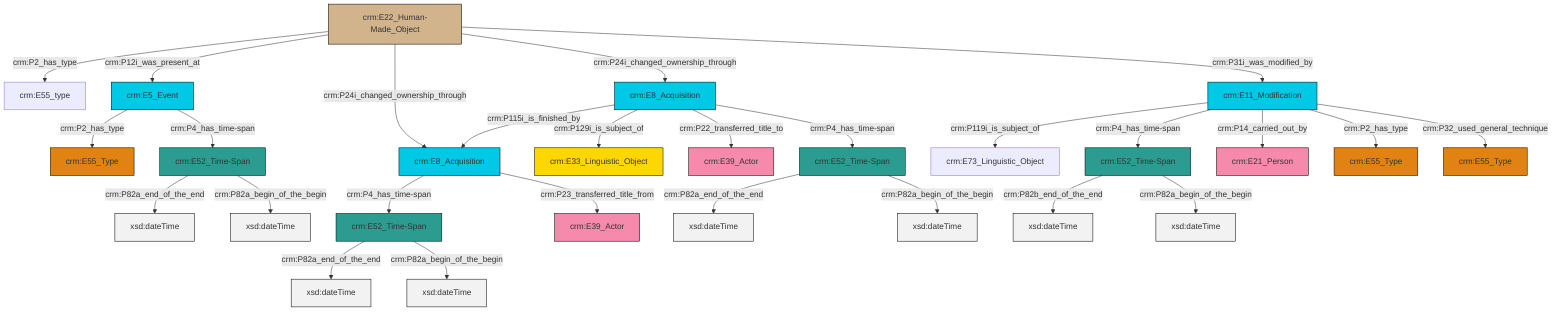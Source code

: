 graph TD
classDef Literal fill:#f2f2f2,stroke:#000000;
classDef CRM_Entity fill:#FFFFFF,stroke:#000000;
classDef Temporal_Entity fill:#00C9E6, stroke:#000000;
classDef Type fill:#E18312, stroke:#000000;
classDef Time-Span fill:#2C9C91, stroke:#000000;
classDef Appellation fill:#FFEB7F, stroke:#000000;
classDef Place fill:#008836, stroke:#000000;
classDef Persistent_Item fill:#B266B2, stroke:#000000;
classDef Conceptual_Object fill:#FFD700, stroke:#000000;
classDef Physical_Thing fill:#D2B48C, stroke:#000000;
classDef Actor fill:#f58aad, stroke:#000000;
classDef PC_Classes fill:#4ce600, stroke:#000000;
classDef Multi fill:#cccccc,stroke:#000000;

2["crm:E11_Modification"]:::Temporal_Entity -->|crm:P119i_is_subject_of| 3["crm:E73_Linguistic_Object"]:::Default
2["crm:E11_Modification"]:::Temporal_Entity -->|crm:P4_has_time-span| 4["crm:E52_Time-Span"]:::Time-Span
7["crm:E8_Acquisition"]:::Temporal_Entity -->|crm:P115i_is_finished_by| 8["crm:E8_Acquisition"]:::Temporal_Entity
11["crm:E52_Time-Span"]:::Time-Span -->|crm:P82a_end_of_the_end| 12[xsd:dateTime]:::Literal
2["crm:E11_Modification"]:::Temporal_Entity -->|crm:P14_carried_out_by| 15["crm:E21_Person"]:::Actor
2["crm:E11_Modification"]:::Temporal_Entity -->|crm:P2_has_type| 9["crm:E55_Type"]:::Type
13["crm:E52_Time-Span"]:::Time-Span -->|crm:P82a_end_of_the_end| 16[xsd:dateTime]:::Literal
7["crm:E8_Acquisition"]:::Temporal_Entity -->|crm:P129i_is_subject_of| 17["crm:E33_Linguistic_Object"]:::Conceptual_Object
20["crm:E52_Time-Span"]:::Time-Span -->|crm:P82a_end_of_the_end| 21[xsd:dateTime]:::Literal
7["crm:E8_Acquisition"]:::Temporal_Entity -->|crm:P22_transferred_title_to| 18["crm:E39_Actor"]:::Actor
4["crm:E52_Time-Span"]:::Time-Span -->|crm:P82b_end_of_the_end| 23[xsd:dateTime]:::Literal
13["crm:E52_Time-Span"]:::Time-Span -->|crm:P82a_begin_of_the_begin| 27[xsd:dateTime]:::Literal
0["crm:E5_Event"]:::Temporal_Entity -->|crm:P2_has_type| 29["crm:E55_Type"]:::Type
20["crm:E52_Time-Span"]:::Time-Span -->|crm:P82a_begin_of_the_begin| 32[xsd:dateTime]:::Literal
35["crm:E22_Human-Made_Object"]:::Physical_Thing -->|crm:P2_has_type| 36["crm:E55_type"]:::Default
35["crm:E22_Human-Made_Object"]:::Physical_Thing -->|crm:P12i_was_present_at| 0["crm:E5_Event"]:::Temporal_Entity
0["crm:E5_Event"]:::Temporal_Entity -->|crm:P4_has_time-span| 20["crm:E52_Time-Span"]:::Time-Span
7["crm:E8_Acquisition"]:::Temporal_Entity -->|crm:P4_has_time-span| 11["crm:E52_Time-Span"]:::Time-Span
35["crm:E22_Human-Made_Object"]:::Physical_Thing -->|crm:P24i_changed_ownership_through| 8["crm:E8_Acquisition"]:::Temporal_Entity
11["crm:E52_Time-Span"]:::Time-Span -->|crm:P82a_begin_of_the_begin| 40[xsd:dateTime]:::Literal
8["crm:E8_Acquisition"]:::Temporal_Entity -->|crm:P4_has_time-span| 13["crm:E52_Time-Span"]:::Time-Span
35["crm:E22_Human-Made_Object"]:::Physical_Thing -->|crm:P24i_changed_ownership_through| 7["crm:E8_Acquisition"]:::Temporal_Entity
35["crm:E22_Human-Made_Object"]:::Physical_Thing -->|crm:P31i_was_modified_by| 2["crm:E11_Modification"]:::Temporal_Entity
2["crm:E11_Modification"]:::Temporal_Entity -->|crm:P32_used_general_technique| 5["crm:E55_Type"]:::Type
4["crm:E52_Time-Span"]:::Time-Span -->|crm:P82a_begin_of_the_begin| 42[xsd:dateTime]:::Literal
8["crm:E8_Acquisition"]:::Temporal_Entity -->|crm:P23_transferred_title_from| 30["crm:E39_Actor"]:::Actor